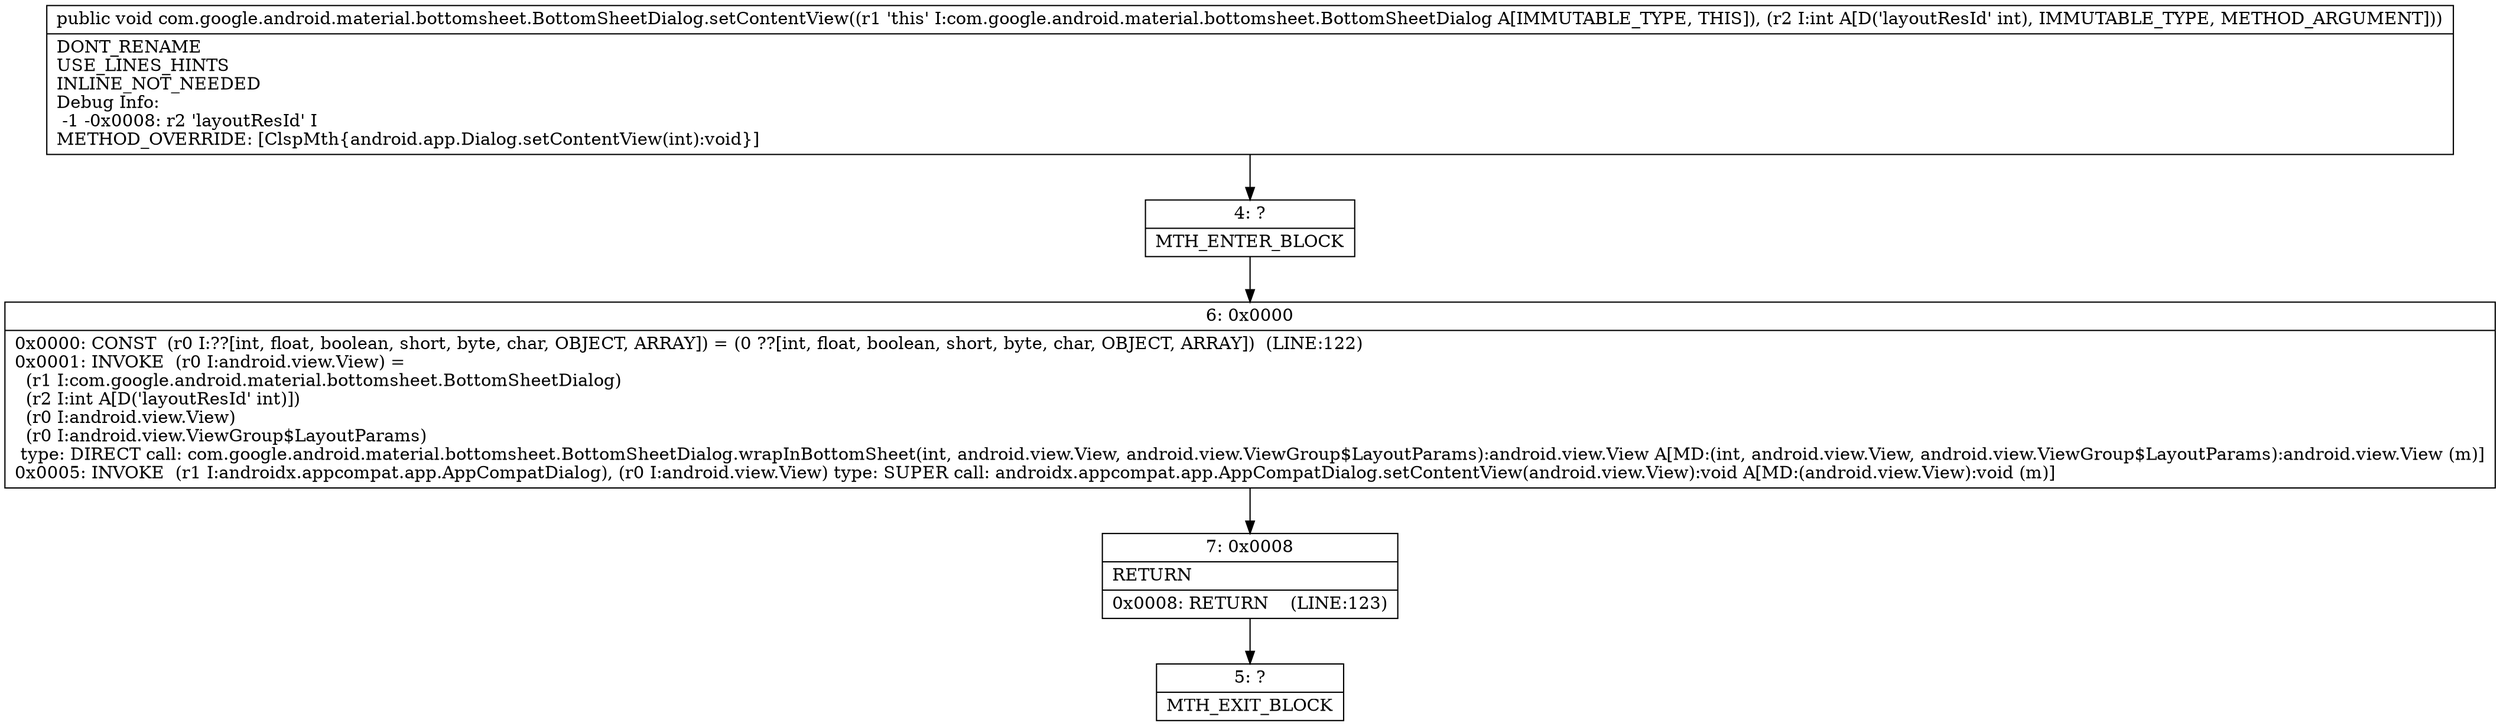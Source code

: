 digraph "CFG forcom.google.android.material.bottomsheet.BottomSheetDialog.setContentView(I)V" {
Node_4 [shape=record,label="{4\:\ ?|MTH_ENTER_BLOCK\l}"];
Node_6 [shape=record,label="{6\:\ 0x0000|0x0000: CONST  (r0 I:??[int, float, boolean, short, byte, char, OBJECT, ARRAY]) = (0 ??[int, float, boolean, short, byte, char, OBJECT, ARRAY])  (LINE:122)\l0x0001: INVOKE  (r0 I:android.view.View) = \l  (r1 I:com.google.android.material.bottomsheet.BottomSheetDialog)\l  (r2 I:int A[D('layoutResId' int)])\l  (r0 I:android.view.View)\l  (r0 I:android.view.ViewGroup$LayoutParams)\l type: DIRECT call: com.google.android.material.bottomsheet.BottomSheetDialog.wrapInBottomSheet(int, android.view.View, android.view.ViewGroup$LayoutParams):android.view.View A[MD:(int, android.view.View, android.view.ViewGroup$LayoutParams):android.view.View (m)]\l0x0005: INVOKE  (r1 I:androidx.appcompat.app.AppCompatDialog), (r0 I:android.view.View) type: SUPER call: androidx.appcompat.app.AppCompatDialog.setContentView(android.view.View):void A[MD:(android.view.View):void (m)]\l}"];
Node_7 [shape=record,label="{7\:\ 0x0008|RETURN\l|0x0008: RETURN    (LINE:123)\l}"];
Node_5 [shape=record,label="{5\:\ ?|MTH_EXIT_BLOCK\l}"];
MethodNode[shape=record,label="{public void com.google.android.material.bottomsheet.BottomSheetDialog.setContentView((r1 'this' I:com.google.android.material.bottomsheet.BottomSheetDialog A[IMMUTABLE_TYPE, THIS]), (r2 I:int A[D('layoutResId' int), IMMUTABLE_TYPE, METHOD_ARGUMENT]))  | DONT_RENAME\lUSE_LINES_HINTS\lINLINE_NOT_NEEDED\lDebug Info:\l  \-1 \-0x0008: r2 'layoutResId' I\lMETHOD_OVERRIDE: [ClspMth\{android.app.Dialog.setContentView(int):void\}]\l}"];
MethodNode -> Node_4;Node_4 -> Node_6;
Node_6 -> Node_7;
Node_7 -> Node_5;
}

